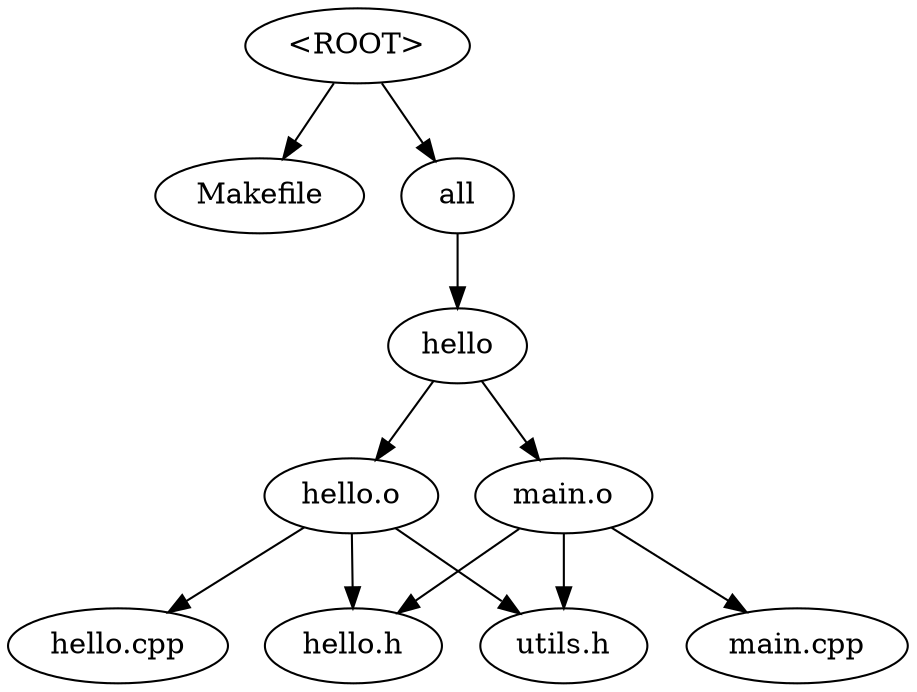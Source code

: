 strict digraph  {
"<ROOT>";
"Makefile";
"all";
"hello";
"hello.o";
"hello.cpp";
"hello.h";
"utils.h";
"main.o";
"main.cpp";
"<ROOT>" -> "Makefile";
"<ROOT>" -> "all";
"all" -> "hello";
"hello" -> "hello.o";
"hello" -> "main.o";
"hello.o" -> "hello.cpp";
"hello.o" -> "hello.h";
"hello.o" -> "utils.h";
"main.o" -> "hello.h";
"main.o" -> "main.cpp";
"main.o" -> "utils.h";
}
